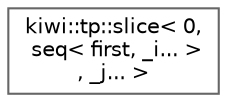 digraph "Graphical Class Hierarchy"
{
 // LATEX_PDF_SIZE
  bgcolor="transparent";
  edge [fontname=Helvetica,fontsize=10,labelfontname=Helvetica,labelfontsize=10];
  node [fontname=Helvetica,fontsize=10,shape=box,height=0.2,width=0.4];
  rankdir="LR";
  Node0 [id="Node000000",label="kiwi::tp::slice\< 0,\l seq\< first, _i... \>\l, _j... \>",height=0.2,width=0.4,color="grey40", fillcolor="white", style="filled",URL="$structkiwi_1_1tp_1_1slice_3_010_00_01seq_3_01first_00_01__i_8_8_8_01_4_00_01__j_8_8_8_01_4.html",tooltip=" "];
}
